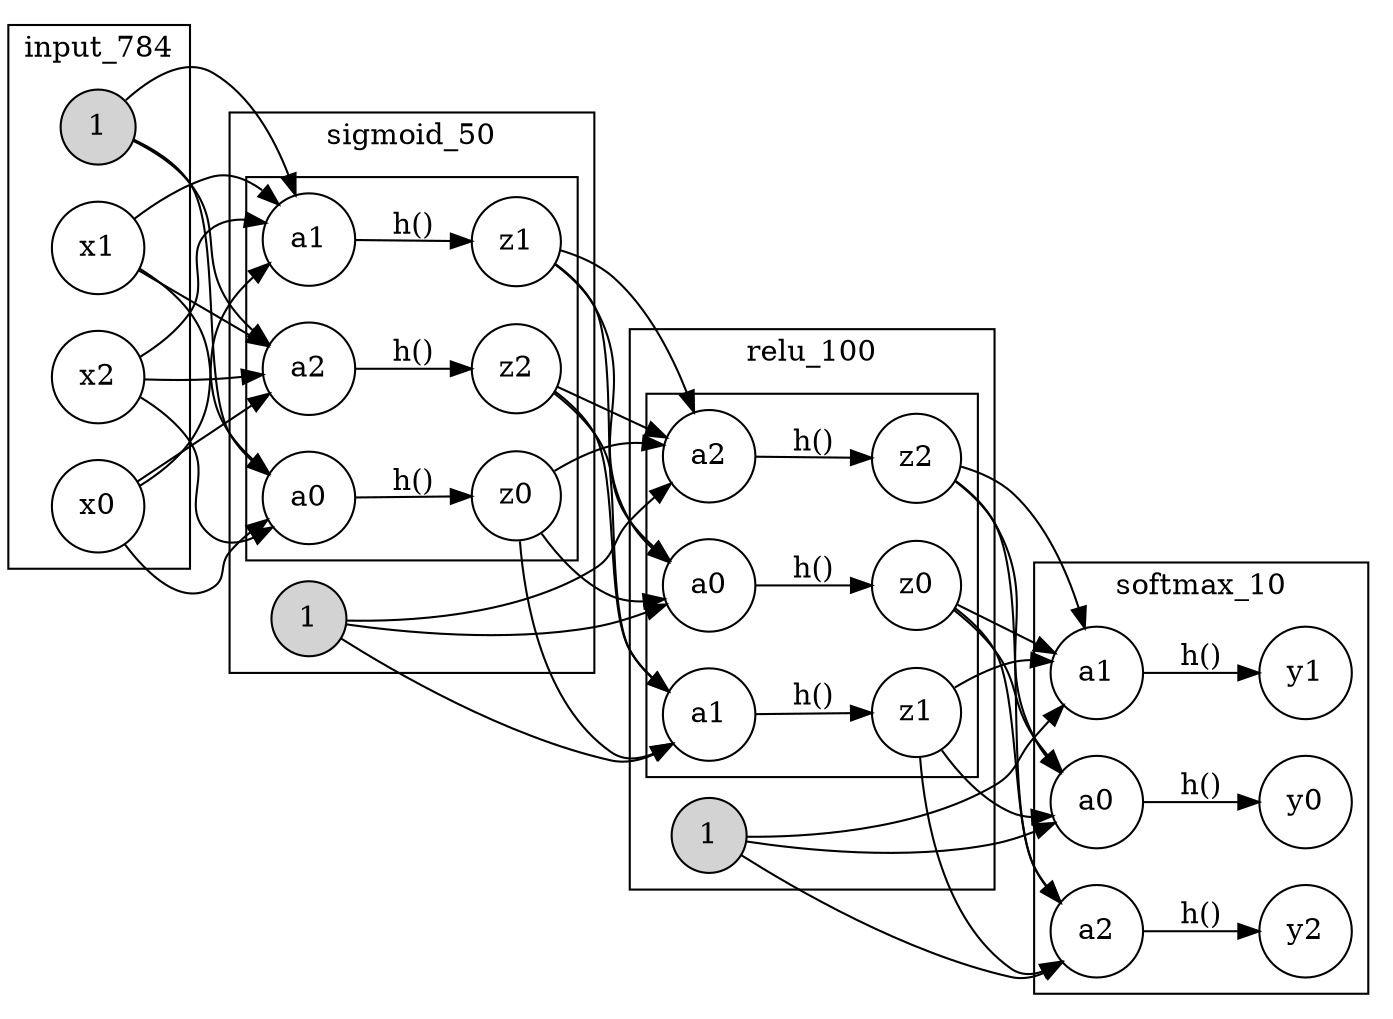 digraph {
	center=true compound=true labelloc=t rank=same rankdir=LR
	subgraph input {
		graph [cluster=true label=input_784]
		node [shape=circle]
		ic [label=1 fillcolor=lightgray style=filled]
		i0 [label=x0]
		i1 [label=x1]
		i2 [label=x2]
	}
	subgraph hidden1 {
		graph [cluster=true label=sigmoid_50]
		node [shape=circle]
		hidden1c [label=1 fillcolor=lightgray style=filled]
		subgraph hidden1n1 {
			graph [label=""]
			hidden1n0a [label=a0]
			hidden1n0z [label=z0]
			hidden1n0a -> hidden1n0z [label="h()"]
		}
		subgraph hidden1n1 {
			graph [label=""]
			hidden1n1a [label=a1]
			hidden1n1z [label=z1]
			hidden1n1a -> hidden1n1z [label="h()"]
		}
		subgraph hidden1n1 {
			graph [label=""]
			hidden1n2a [label=a2]
			hidden1n2z [label=z2]
			hidden1n2a -> hidden1n2z [label="h()"]
		}
	}
	subgraph hidden2 {
		graph [cluster=true label=relu_100]
		node [shape=circle]
		hidden2c [label=1 fillcolor=lightgray style=filled]
		subgraph hidden2n1 {
			graph [label=""]
			hidden2n0a [label=a0]
			hidden2n0z [label=z0]
			hidden2n0a -> hidden2n0z [label="h()"]
		}
		subgraph hidden2n1 {
			graph [label=""]
			hidden2n1a [label=a1]
			hidden2n1z [label=z1]
			hidden2n1a -> hidden2n1z [label="h()"]
		}
		subgraph hidden2n1 {
			graph [label=""]
			hidden2n2a [label=a2]
			hidden2n2z [label=z2]
			hidden2n2a -> hidden2n2z [label="h()"]
		}
	}
	subgraph output {
		graph [cluster=true label=softmax_10]
		node [shape=circle]
		ao0 [label=a0]
		o0 [label=y0]
		ao0 -> o0 [label="h()"]
		ao1 [label=a1]
		o1 [label=y1]
		ao1 -> o1 [label="h()"]
		ao2 [label=a2]
		o2 [label=y2]
		ao2 -> o2 [label="h()"]
	}
	ic -> hidden1n0a
	ic -> hidden1n1a
	ic -> hidden1n2a
	i0 -> hidden1n0a
	i0 -> hidden1n1a
	i0 -> hidden1n2a
	i1 -> hidden1n0a
	i1 -> hidden1n1a
	i1 -> hidden1n2a
	i2 -> hidden1n0a
	i2 -> hidden1n1a
	i2 -> hidden1n2a
	hidden1c -> hidden2n0a
	hidden1c -> hidden2n1a
	hidden1c -> hidden2n2a
	hidden1n0z -> hidden2n0a
	hidden1n0z -> hidden2n1a
	hidden1n0z -> hidden2n2a
	hidden1n1z -> hidden2n0a
	hidden1n1z -> hidden2n1a
	hidden1n1z -> hidden2n2a
	hidden1n2z -> hidden2n0a
	hidden1n2z -> hidden2n1a
	hidden1n2z -> hidden2n2a
	hidden2c -> ao0
	hidden2c -> ao1
	hidden2c -> ao2
	hidden2n0z -> ao0
	hidden2n0z -> ao1
	hidden2n0z -> ao2
	hidden2n1z -> ao0
	hidden2n1z -> ao1
	hidden2n1z -> ao2
	hidden2n2z -> ao0
	hidden2n2z -> ao1
	hidden2n2z -> ao2
}
